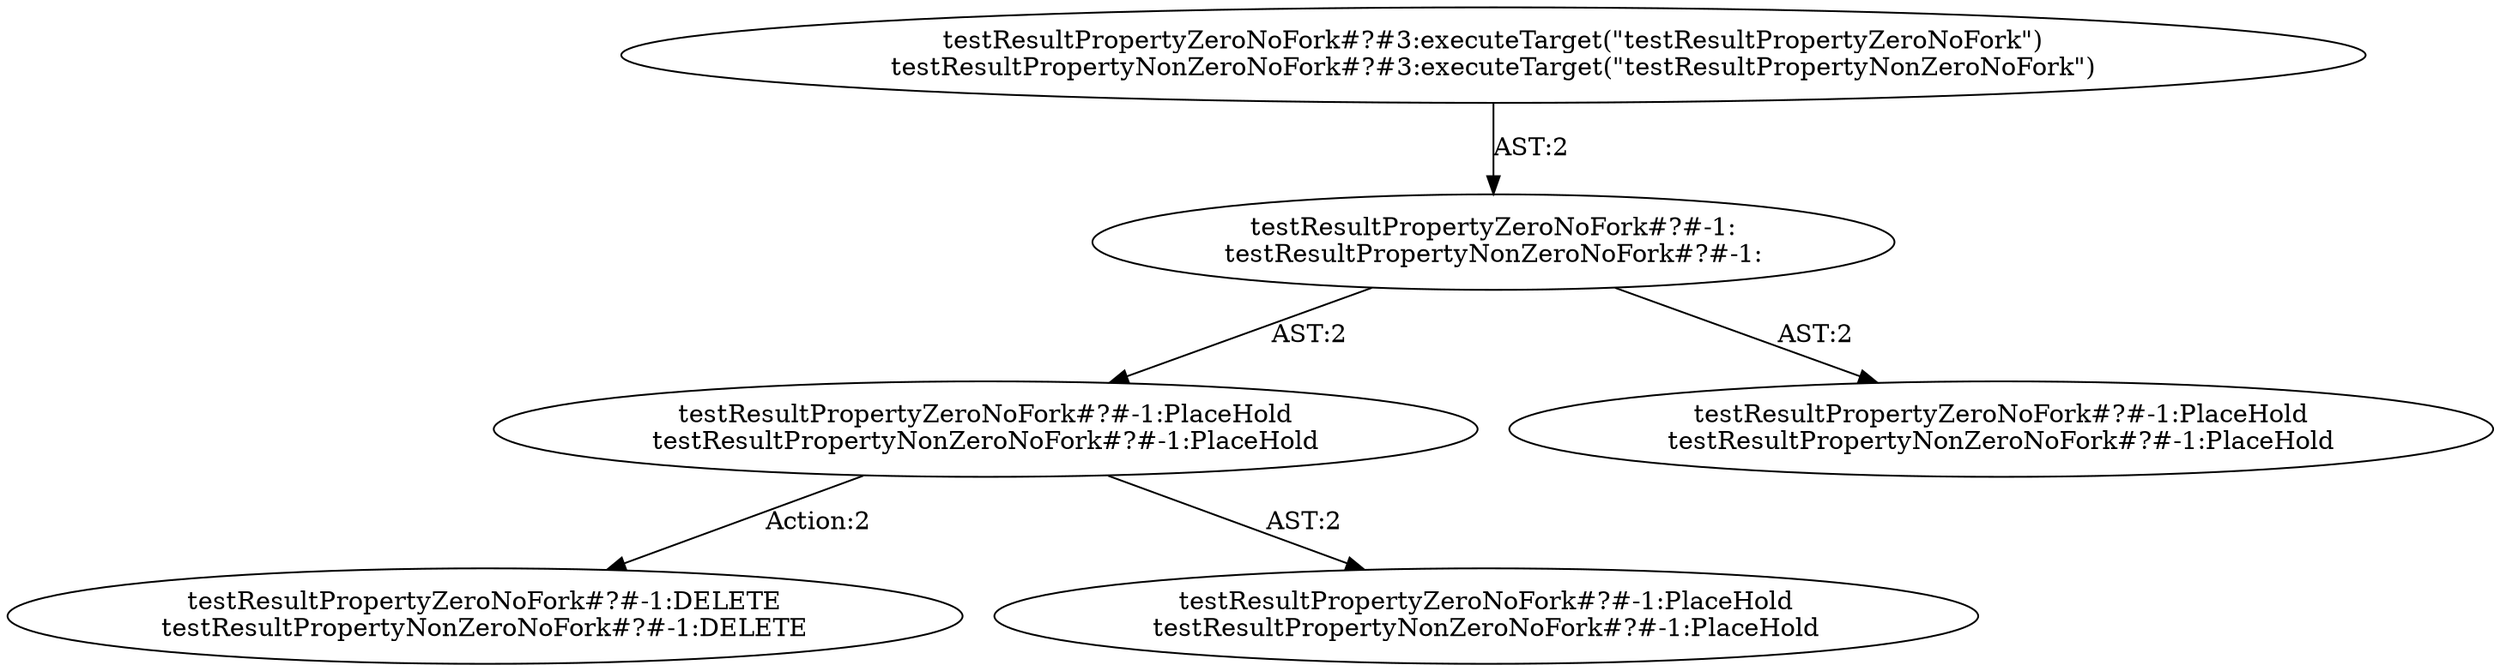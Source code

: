 digraph "Pattern" {
0 [label="testResultPropertyZeroNoFork#?#-1:DELETE
testResultPropertyNonZeroNoFork#?#-1:DELETE" shape=ellipse]
1 [label="testResultPropertyZeroNoFork#?#-1:PlaceHold
testResultPropertyNonZeroNoFork#?#-1:PlaceHold" shape=ellipse]
2 [label="testResultPropertyZeroNoFork#?#-1:
testResultPropertyNonZeroNoFork#?#-1:" shape=ellipse]
3 [label="testResultPropertyZeroNoFork#?#3:executeTarget(\"testResultPropertyZeroNoFork\")
testResultPropertyNonZeroNoFork#?#3:executeTarget(\"testResultPropertyNonZeroNoFork\")" shape=ellipse]
4 [label="testResultPropertyZeroNoFork#?#-1:PlaceHold
testResultPropertyNonZeroNoFork#?#-1:PlaceHold" shape=ellipse]
5 [label="testResultPropertyZeroNoFork#?#-1:PlaceHold
testResultPropertyNonZeroNoFork#?#-1:PlaceHold" shape=ellipse]
1 -> 0 [label="Action:2"];
1 -> 5 [label="AST:2"];
2 -> 1 [label="AST:2"];
2 -> 4 [label="AST:2"];
3 -> 2 [label="AST:2"];
}